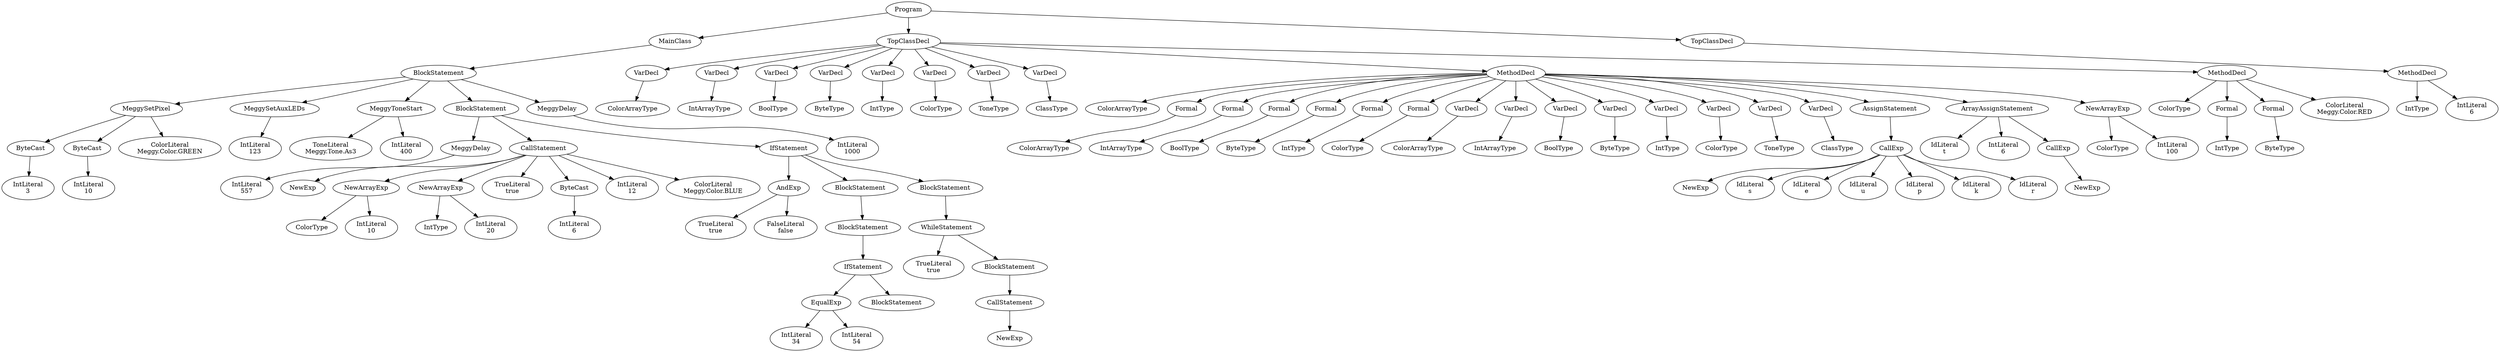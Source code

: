 digraph ASTGraph {
0 [ label="Program" ];
1 [ label="MainClass" ];
0 -> 1
2 [ label="BlockStatement" ];
1 -> 2
3 [ label="MeggySetPixel" ];
2 -> 3
4 [ label="ByteCast" ];
3 -> 4
5 [ label="IntLiteral\n3" ];
4 -> 5
6 [ label="ByteCast" ];
3 -> 6
7 [ label="IntLiteral\n10" ];
6 -> 7
8 [ label="ColorLiteral\nMeggy.Color.GREEN" ];
3 -> 8
9 [ label="MeggySetAuxLEDs" ];
2 -> 9
10 [ label="IntLiteral\n123" ];
9 -> 10
11 [ label="MeggyToneStart" ];
2 -> 11
12 [ label="ToneLiteral\nMeggy.Tone.As3" ];
11 -> 12
13 [ label="IntLiteral\n400" ];
11 -> 13
14 [ label="BlockStatement" ];
2 -> 14
15 [ label="MeggyDelay" ];
14 -> 15
16 [ label="IntLiteral\n557" ];
15 -> 16
17 [ label="CallStatement" ];
14 -> 17
18 [ label="NewExp" ];
17 -> 18
19 [ label="NewArrayExp" ];
17 -> 19
20 [ label="ColorType" ];
19 -> 20
21 [ label="IntLiteral\n10" ];
19 -> 21
22 [ label="NewArrayExp" ];
17 -> 22
23 [ label="IntType" ];
22 -> 23
24 [ label="IntLiteral\n20" ];
22 -> 24
25 [ label="TrueLiteral\ntrue" ];
17 -> 25
26 [ label="ByteCast" ];
17 -> 26
27 [ label="IntLiteral\n6" ];
26 -> 27
28 [ label="IntLiteral\n12" ];
17 -> 28
29 [ label="ColorLiteral\nMeggy.Color.BLUE" ];
17 -> 29
30 [ label="IfStatement" ];
14 -> 30
31 [ label="AndExp" ];
30 -> 31
32 [ label="TrueLiteral\ntrue" ];
31 -> 32
33 [ label="FalseLiteral\nfalse" ];
31 -> 33
34 [ label="BlockStatement" ];
30 -> 34
35 [ label="BlockStatement" ];
34 -> 35
36 [ label="IfStatement" ];
35 -> 36
37 [ label="EqualExp" ];
36 -> 37
38 [ label="IntLiteral\n34" ];
37 -> 38
39 [ label="IntLiteral\n54" ];
37 -> 39
40 [ label="BlockStatement" ];
36 -> 40
41 [ label="BlockStatement" ];
30 -> 41
42 [ label="WhileStatement" ];
41 -> 42
43 [ label="TrueLiteral\ntrue" ];
42 -> 43
44 [ label="BlockStatement" ];
42 -> 44
45 [ label="CallStatement" ];
44 -> 45
46 [ label="NewExp" ];
45 -> 46
47 [ label="MeggyDelay" ];
2 -> 47
48 [ label="IntLiteral\n1000" ];
47 -> 48
49 [ label="TopClassDecl" ];
0 -> 49
50 [ label="VarDecl" ];
49 -> 50
51 [ label="ColorArrayType" ];
50 -> 51
52 [ label="VarDecl" ];
49 -> 52
53 [ label="IntArrayType" ];
52 -> 53
54 [ label="VarDecl" ];
49 -> 54
55 [ label="BoolType" ];
54 -> 55
56 [ label="VarDecl" ];
49 -> 56
57 [ label="ByteType" ];
56 -> 57
58 [ label="VarDecl" ];
49 -> 58
59 [ label="IntType" ];
58 -> 59
60 [ label="VarDecl" ];
49 -> 60
61 [ label="ColorType" ];
60 -> 61
62 [ label="VarDecl" ];
49 -> 62
63 [ label="ToneType" ];
62 -> 63
64 [ label="VarDecl" ];
49 -> 64
65 [ label="ClassType" ];
64 -> 65
66 [ label="MethodDecl" ];
49 -> 66
67 [ label="ColorArrayType" ];
66 -> 67
68 [ label="Formal" ];
66 -> 68
69 [ label="ColorArrayType" ];
68 -> 69
70 [ label="Formal" ];
66 -> 70
71 [ label="IntArrayType" ];
70 -> 71
72 [ label="Formal" ];
66 -> 72
73 [ label="BoolType" ];
72 -> 73
74 [ label="Formal" ];
66 -> 74
75 [ label="ByteType" ];
74 -> 75
76 [ label="Formal" ];
66 -> 76
77 [ label="IntType" ];
76 -> 77
78 [ label="Formal" ];
66 -> 78
79 [ label="ColorType" ];
78 -> 79
80 [ label="VarDecl" ];
66 -> 80
81 [ label="ColorArrayType" ];
80 -> 81
82 [ label="VarDecl" ];
66 -> 82
83 [ label="IntArrayType" ];
82 -> 83
84 [ label="VarDecl" ];
66 -> 84
85 [ label="BoolType" ];
84 -> 85
86 [ label="VarDecl" ];
66 -> 86
87 [ label="ByteType" ];
86 -> 87
88 [ label="VarDecl" ];
66 -> 88
89 [ label="IntType" ];
88 -> 89
90 [ label="VarDecl" ];
66 -> 90
91 [ label="ColorType" ];
90 -> 91
92 [ label="VarDecl" ];
66 -> 92
93 [ label="ToneType" ];
92 -> 93
94 [ label="VarDecl" ];
66 -> 94
95 [ label="ClassType" ];
94 -> 95
96 [ label="AssignStatement" ];
66 -> 96
97 [ label="CallExp" ];
96 -> 97
98 [ label="NewExp" ];
97 -> 98
99 [ label="IdLiteral\ns" ];
97 -> 99
100 [ label="IdLiteral\ne" ];
97 -> 100
101 [ label="IdLiteral\nu" ];
97 -> 101
102 [ label="IdLiteral\np" ];
97 -> 102
103 [ label="IdLiteral\nk" ];
97 -> 103
104 [ label="IdLiteral\nr" ];
97 -> 104
105 [ label="ArrayAssignStatement" ];
66 -> 105
106 [ label="IdLiteral\nt" ];
105 -> 106
107 [ label="IntLiteral\n6" ];
105 -> 107
108 [ label="CallExp" ];
105 -> 108
109 [ label="NewExp" ];
108 -> 109
110 [ label="NewArrayExp" ];
66 -> 110
111 [ label="ColorType" ];
110 -> 111
112 [ label="IntLiteral\n100" ];
110 -> 112
113 [ label="MethodDecl" ];
49 -> 113
114 [ label="ColorType" ];
113 -> 114
115 [ label="Formal" ];
113 -> 115
116 [ label="IntType" ];
115 -> 116
117 [ label="Formal" ];
113 -> 117
118 [ label="ByteType" ];
117 -> 118
119 [ label="ColorLiteral\nMeggy.Color.RED" ];
113 -> 119
120 [ label="TopClassDecl" ];
0 -> 120
121 [ label="MethodDecl" ];
120 -> 121
122 [ label="IntType" ];
121 -> 122
123 [ label="IntLiteral\n6" ];
121 -> 123
}
